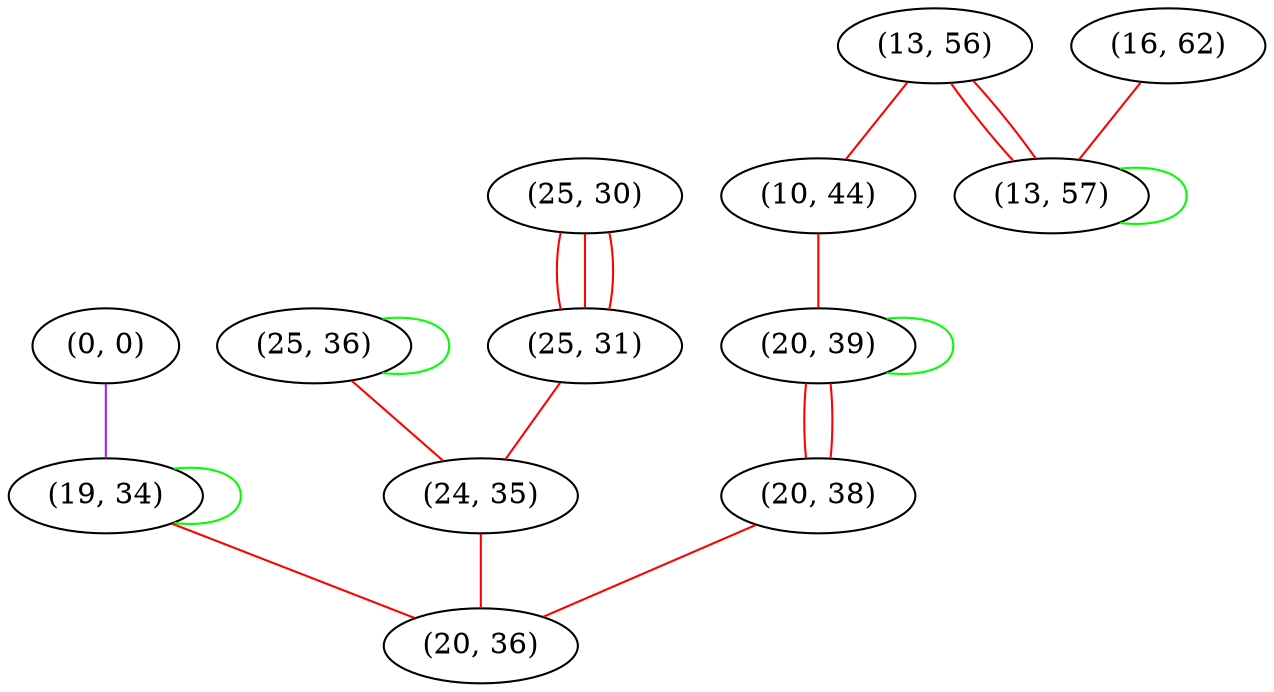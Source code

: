 graph "" {
"(0, 0)";
"(25, 30)";
"(25, 36)";
"(13, 56)";
"(25, 31)";
"(16, 62)";
"(19, 34)";
"(10, 44)";
"(24, 35)";
"(20, 39)";
"(20, 38)";
"(13, 57)";
"(20, 36)";
"(0, 0)" -- "(19, 34)"  [color=purple, key=0, weight=4];
"(25, 30)" -- "(25, 31)"  [color=red, key=0, weight=1];
"(25, 30)" -- "(25, 31)"  [color=red, key=1, weight=1];
"(25, 30)" -- "(25, 31)"  [color=red, key=2, weight=1];
"(25, 36)" -- "(24, 35)"  [color=red, key=0, weight=1];
"(25, 36)" -- "(25, 36)"  [color=green, key=0, weight=2];
"(13, 56)" -- "(13, 57)"  [color=red, key=0, weight=1];
"(13, 56)" -- "(13, 57)"  [color=red, key=1, weight=1];
"(13, 56)" -- "(10, 44)"  [color=red, key=0, weight=1];
"(25, 31)" -- "(24, 35)"  [color=red, key=0, weight=1];
"(16, 62)" -- "(13, 57)"  [color=red, key=0, weight=1];
"(19, 34)" -- "(19, 34)"  [color=green, key=0, weight=2];
"(19, 34)" -- "(20, 36)"  [color=red, key=0, weight=1];
"(10, 44)" -- "(20, 39)"  [color=red, key=0, weight=1];
"(24, 35)" -- "(20, 36)"  [color=red, key=0, weight=1];
"(20, 39)" -- "(20, 39)"  [color=green, key=0, weight=2];
"(20, 39)" -- "(20, 38)"  [color=red, key=0, weight=1];
"(20, 39)" -- "(20, 38)"  [color=red, key=1, weight=1];
"(20, 38)" -- "(20, 36)"  [color=red, key=0, weight=1];
"(13, 57)" -- "(13, 57)"  [color=green, key=0, weight=2];
}
